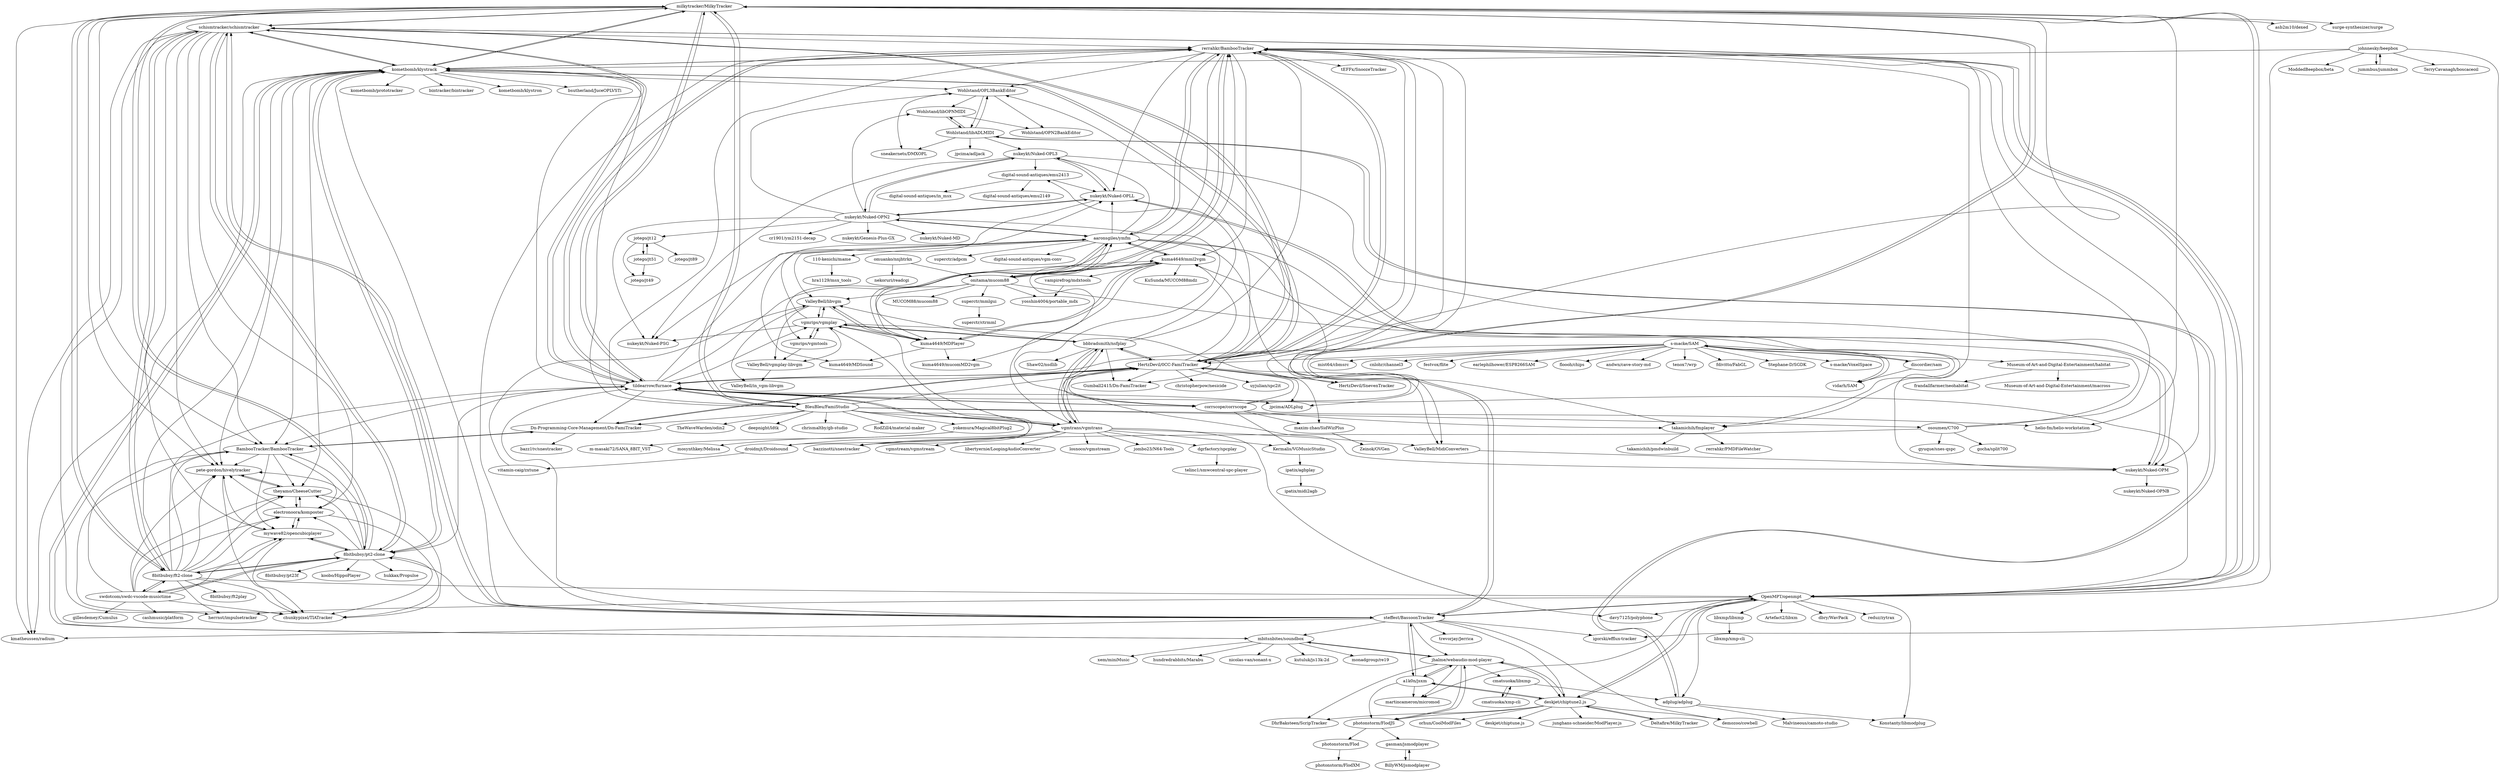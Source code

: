 digraph G {
"milkytracker/MilkyTracker" -> "schismtracker/schismtracker"
"milkytracker/MilkyTracker" -> "8bitbubsy/ft2-clone"
"milkytracker/MilkyTracker" -> "kometbomb/klystrack"
"milkytracker/MilkyTracker" -> "OpenMPT/openmpt"
"milkytracker/MilkyTracker" -> "8bitbubsy/pt2-clone"
"milkytracker/MilkyTracker" -> "tildearrow/furnace"
"milkytracker/MilkyTracker" -> "steffest/BassoonTracker"
"milkytracker/MilkyTracker" -> "BambooTracker/BambooTracker"
"milkytracker/MilkyTracker" -> "kmatheussen/radium" ["e"=1]
"milkytracker/MilkyTracker" -> "pete-gordon/hivelytracker"
"milkytracker/MilkyTracker" -> "asb2m10/dexed" ["e"=1]
"milkytracker/MilkyTracker" -> "BleuBleu/FamiStudio"
"milkytracker/MilkyTracker" -> "surge-synthesizer/surge" ["e"=1]
"milkytracker/MilkyTracker" -> "HertzDevil/0CC-FamiTracker"
"milkytracker/MilkyTracker" -> "helio-fm/helio-workstation" ["e"=1]
"8bitbubsy/ft2-clone" -> "8bitbubsy/pt2-clone"
"8bitbubsy/ft2-clone" -> "schismtracker/schismtracker"
"8bitbubsy/ft2-clone" -> "milkytracker/MilkyTracker"
"8bitbubsy/ft2-clone" -> "mywave82/opencubicplayer"
"8bitbubsy/ft2-clone" -> "electronoora/komposter"
"8bitbubsy/ft2-clone" -> "kometbomb/klystrack"
"8bitbubsy/ft2-clone" -> "BambooTracker/BambooTracker"
"8bitbubsy/ft2-clone" -> "tildearrow/furnace"
"8bitbubsy/ft2-clone" -> "OpenMPT/openmpt"
"8bitbubsy/ft2-clone" -> "swdotcom/swdc-vscode-musictime"
"8bitbubsy/ft2-clone" -> "pete-gordon/hivelytracker"
"8bitbubsy/ft2-clone" -> "theyamo/CheeseCutter"
"8bitbubsy/ft2-clone" -> "herrnst/impulsetracker"
"8bitbubsy/ft2-clone" -> "chunkypixel/TIATracker"
"8bitbubsy/ft2-clone" -> "8bitbubsy/ft2play"
"schismtracker/schismtracker" -> "milkytracker/MilkyTracker"
"schismtracker/schismtracker" -> "8bitbubsy/pt2-clone"
"schismtracker/schismtracker" -> "8bitbubsy/ft2-clone"
"schismtracker/schismtracker" -> "OpenMPT/openmpt"
"schismtracker/schismtracker" -> "kometbomb/klystrack"
"schismtracker/schismtracker" -> "BambooTracker/BambooTracker"
"schismtracker/schismtracker" -> "tildearrow/furnace"
"schismtracker/schismtracker" -> "HertzDevil/0CC-FamiTracker"
"schismtracker/schismtracker" -> "kmatheussen/radium" ["e"=1]
"schismtracker/schismtracker" -> "mywave82/opencubicplayer"
"schismtracker/schismtracker" -> "steffest/BassoonTracker"
"schismtracker/schismtracker" -> "rerrahkr/BambooTracker"
"schismtracker/schismtracker" -> "electronoora/komposter"
"schismtracker/schismtracker" -> "herrnst/impulsetracker"
"schismtracker/schismtracker" -> "pete-gordon/hivelytracker"
"tildearrow/furnace" -> "corrscope/corrscope"
"tildearrow/furnace" -> "rerrahkr/BambooTracker"
"tildearrow/furnace" -> "Dn-Programming-Core-Management/Dn-FamiTracker"
"tildearrow/furnace" -> "BambooTracker/BambooTracker"
"tildearrow/furnace" -> "aaronsgiles/ymfm"
"tildearrow/furnace" -> "milkytracker/MilkyTracker"
"tildearrow/furnace" -> "HertzDevil/0CC-FamiTracker"
"tildearrow/furnace" -> "vgmtrans/vgmtrans"
"tildearrow/furnace" -> "kometbomb/klystrack"
"tildearrow/furnace" -> "jpcima/ADLplug" ["e"=1]
"tildearrow/furnace" -> "schismtracker/schismtracker"
"tildearrow/furnace" -> "vgmrips/vgmplay"
"tildearrow/furnace" -> "BleuBleu/FamiStudio"
"tildearrow/furnace" -> "8bitbubsy/pt2-clone"
"tildearrow/furnace" -> "kuma4649/mml2vgm"
"BleuBleu/FamiStudio" -> "rerrahkr/BambooTracker"
"BleuBleu/FamiStudio" -> "tildearrow/furnace"
"BleuBleu/FamiStudio" -> "milkytracker/MilkyTracker"
"BleuBleu/FamiStudio" -> "RodZill4/material-maker" ["e"=1]
"BleuBleu/FamiStudio" -> "kometbomb/klystrack"
"BleuBleu/FamiStudio" -> "bazzinotti/snestracker"
"BleuBleu/FamiStudio" -> "osoumen/C700"
"BleuBleu/FamiStudio" -> "HertzDevil/0CC-FamiTracker"
"BleuBleu/FamiStudio" -> "helio-fm/helio-workstation" ["e"=1]
"BleuBleu/FamiStudio" -> "vgmtrans/vgmtrans"
"BleuBleu/FamiStudio" -> "Dn-Programming-Core-Management/Dn-FamiTracker"
"BleuBleu/FamiStudio" -> "TheWaveWarden/odin2" ["e"=1]
"BleuBleu/FamiStudio" -> "deepnight/ldtk" ["e"=1]
"BleuBleu/FamiStudio" -> "yokemura/Magical8bitPlug2"
"BleuBleu/FamiStudio" -> "chrismaltby/gb-studio" ["e"=1]
"s-macke/SAM" -> "vidarh/SAM"
"s-macke/SAM" -> "discordier/sam"
"s-macke/SAM" -> "earlephilhower/ESP8266SAM" ["e"=1]
"s-macke/SAM" -> "tildearrow/furnace"
"s-macke/SAM" -> "floooh/chips" ["e"=1]
"s-macke/SAM" -> "andwn/cave-story-md" ["e"=1]
"s-macke/SAM" -> "tenox7/wrp" ["e"=1]
"s-macke/SAM" -> "fdivitto/FabGL" ["e"=1]
"s-macke/SAM" -> "Museum-of-Art-and-Digital-Entertainment/habitat"
"s-macke/SAM" -> "Stephane-D/SGDK" ["e"=1]
"s-macke/SAM" -> "s-macke/VoxelSpace" ["e"=1]
"s-macke/SAM" -> "HertzDevil/0CC-FamiTracker"
"s-macke/SAM" -> "mist64/cbmsrc" ["e"=1]
"s-macke/SAM" -> "cnlohr/channel3" ["e"=1]
"s-macke/SAM" -> "festvox/flite" ["e"=1]
"vidarh/SAM" -> "s-macke/SAM"
"omuanko/nnjhtrkn" -> "nekoruri/readcgi"
"omuanko/nnjhtrkn" -> "onitama/mucom88"
"electronoora/komposter" -> "mywave82/opencubicplayer"
"electronoora/komposter" -> "theyamo/CheeseCutter"
"electronoora/komposter" -> "chunkypixel/TIATracker"
"electronoora/komposter" -> "pete-gordon/hivelytracker"
"mywave82/opencubicplayer" -> "electronoora/komposter"
"mywave82/opencubicplayer" -> "pete-gordon/hivelytracker"
"mywave82/opencubicplayer" -> "chunkypixel/TIATracker"
"mywave82/opencubicplayer" -> "8bitbubsy/pt2-clone"
"Wohlstand/libOPNMIDI" -> "Wohlstand/OPN2BankEditor"
"Wohlstand/libOPNMIDI" -> "Wohlstand/libADLMIDI"
"vgmtrans/vgmtrans" -> "Kermalis/VGMusicStudio"
"vgmtrans/vgmtrans" -> "jombo23/N64-Tools" ["e"=1]
"vgmtrans/vgmtrans" -> "losnoco/vgmstream" ["e"=1]
"vgmtrans/vgmtrans" -> "ValleyBell/MidiConverters"
"vgmtrans/vgmtrans" -> "bbbradsmith/nsfplay"
"vgmtrans/vgmtrans" -> "vgmrips/vgmplay"
"vgmtrans/vgmtrans" -> "tildearrow/furnace"
"vgmtrans/vgmtrans" -> "dgrfactory/spcplay"
"vgmtrans/vgmtrans" -> "vgmstream/vgmstream" ["e"=1]
"vgmtrans/vgmtrans" -> "davy7125/polyphone" ["e"=1]
"vgmtrans/vgmtrans" -> "rerrahkr/BambooTracker"
"vgmtrans/vgmtrans" -> "droidmjt/Droidsound"
"vgmtrans/vgmtrans" -> "HertzDevil/0CC-FamiTracker"
"vgmtrans/vgmtrans" -> "bazzinotti/snestracker"
"vgmtrans/vgmtrans" -> "libertyernie/LoopingAudioConverter" ["e"=1]
"cmatsuoka/libxmp" -> "cmatsuoka/xmp-cli"
"cmatsuoka/libxmp" -> "adplug/adplug"
"swdotcom/swdc-vscode-musictime" -> "electronoora/komposter"
"swdotcom/swdc-vscode-musictime" -> "mywave82/opencubicplayer"
"swdotcom/swdc-vscode-musictime" -> "8bitbubsy/pt2-clone"
"swdotcom/swdc-vscode-musictime" -> "gillesdemey/Cumulus" ["e"=1]
"swdotcom/swdc-vscode-musictime" -> "cashmusic/platform" ["e"=1]
"swdotcom/swdc-vscode-musictime" -> "chunkypixel/TIATracker"
"swdotcom/swdc-vscode-musictime" -> "8bitbubsy/ft2-clone"
"swdotcom/swdc-vscode-musictime" -> "pete-gordon/hivelytracker"
"swdotcom/swdc-vscode-musictime" -> "theyamo/CheeseCutter"
"swdotcom/swdc-vscode-musictime" -> "BambooTracker/BambooTracker"
"jhalme/webaudio-mod-player" -> "a1k0n/jsxm"
"jhalme/webaudio-mod-player" -> "deskjet/chiptune2.js"
"jhalme/webaudio-mod-player" -> "photonstorm/FlodJS"
"jhalme/webaudio-mod-player" -> "cmatsuoka/libxmp"
"jhalme/webaudio-mod-player" -> "DhrBaksteen/ScripTracker"
"jhalme/webaudio-mod-player" -> "martincameron/micromod"
"jhalme/webaudio-mod-player" -> "mbitsnbites/soundbox"
"droidmjt/Droidsound" -> "vitamin-caig/zxtune"
"droidmjt/Droidsound" -> "vgmrips/vgmplay"
"osoumen/C700" -> "gocha/split700"
"osoumen/C700" -> "bazzinotti/snestracker"
"osoumen/C700" -> "gyuque/snes-qspc"
"osoumen/C700" -> "kuma4649/mml2vgm"
"osoumen/C700" -> "rerrahkr/BambooTracker"
"steffest/BassoonTracker" -> "a1k0n/jsxm"
"steffest/BassoonTracker" -> "milkytracker/MilkyTracker"
"steffest/BassoonTracker" -> "jhalme/webaudio-mod-player"
"steffest/BassoonTracker" -> "kometbomb/klystrack"
"steffest/BassoonTracker" -> "schismtracker/schismtracker"
"steffest/BassoonTracker" -> "igorski/efflux-tracker"
"steffest/BassoonTracker" -> "OpenMPT/openmpt"
"steffest/BassoonTracker" -> "mbitsnbites/soundbox"
"steffest/BassoonTracker" -> "deskjet/chiptune2.js"
"steffest/BassoonTracker" -> "demozoo/cowbell"
"steffest/BassoonTracker" -> "tildearrow/furnace"
"steffest/BassoonTracker" -> "kmatheussen/radium" ["e"=1]
"steffest/BassoonTracker" -> "8bitbubsy/pt2-clone"
"steffest/BassoonTracker" -> "rerrahkr/BambooTracker"
"steffest/BassoonTracker" -> "trevorjay/Jerrica"
"bbbradsmith/nsfplay" -> "vgmrips/vgmplay"
"bbbradsmith/nsfplay" -> "digital-sound-antiques/emu2413"
"bbbradsmith/nsfplay" -> "ValleyBell/libvgm"
"bbbradsmith/nsfplay" -> "Shaw02/nsdlib"
"bbbradsmith/nsfplay" -> "rerrahkr/BambooTracker"
"bbbradsmith/nsfplay" -> "HertzDevil/0CC-FamiTracker"
"bbbradsmith/nsfplay" -> "corrscope/corrscope"
"bbbradsmith/nsfplay" -> "Gumball2415/Dn-FamiTracker"
"bbbradsmith/nsfplay" -> "vgmtrans/vgmtrans"
"digital-sound-antiques/emu2413" -> "nukeykt/Nuked-OPLL"
"digital-sound-antiques/emu2413" -> "digital-sound-antiques/emu2149"
"digital-sound-antiques/emu2413" -> "digital-sound-antiques/in_msx"
"theyamo/CheeseCutter" -> "pete-gordon/hivelytracker"
"theyamo/CheeseCutter" -> "chunkypixel/TIATracker"
"theyamo/CheeseCutter" -> "electronoora/komposter"
"photonstorm/FlodJS" -> "photonstorm/Flod"
"photonstorm/FlodJS" -> "jhalme/webaudio-mod-player"
"photonstorm/FlodJS" -> "gasman/jsmodplayer"
"BambooTracker/BambooTracker" -> "pete-gordon/hivelytracker"
"BambooTracker/BambooTracker" -> "theyamo/CheeseCutter"
"BambooTracker/BambooTracker" -> "chunkypixel/TIATracker"
"BambooTracker/BambooTracker" -> "Dn-Programming-Core-Management/Dn-FamiTracker"
"BambooTracker/BambooTracker" -> "electronoora/komposter"
"BambooTracker/BambooTracker" -> "mywave82/opencubicplayer"
"kuma4649/mml2vgm" -> "kuma4649/MDPlayer"
"kuma4649/mml2vgm" -> "vampirefrog/mdxtools"
"kuma4649/mml2vgm" -> "aaronsgiles/ymfm"
"kuma4649/mml2vgm" -> "kuma4649/mucomMD2vgm"
"kuma4649/mml2vgm" -> "onitama/mucom88"
"kuma4649/mml2vgm" -> "KuSunda/MUCOM88mdz"
"libxmp/libxmp" -> "libxmp/xmp-cli"
"yokemura/Magical8bitPlug2" -> "m-masaki72/SANA_8BIT_VST"
"yokemura/Magical8bitPlug2" -> "mosynthkey/Melissa"
"corrscope/corrscope" -> "tildearrow/furnace"
"corrscope/corrscope" -> "maxim-zhao/SidWizPlus"
"corrscope/corrscope" -> "bbbradsmith/nsfplay"
"corrscope/corrscope" -> "Kermalis/VGMusicStudio"
"corrscope/corrscope" -> "rerrahkr/BambooTracker"
"corrscope/corrscope" -> "takamichih/fmplayer"
"corrscope/corrscope" -> "HertzDevil/0CC-FamiTracker"
"vgmrips/vgmtools" -> "ValleyBell/vgmplay-libvgm"
"vgmrips/vgmtools" -> "vgmrips/vgmplay"
"Museum-of-Art-and-Digital-Entertainment/habitat" -> "Museum-of-Art-and-Digital-Entertainment/macross"
"Museum-of-Art-and-Digital-Entertainment/habitat" -> "frandallfarmer/neohabitat"
"discordier/sam" -> "s-macke/SAM"
"discordier/sam" -> "vidarh/SAM"
"kometbomb/klystrack" -> "rerrahkr/BambooTracker"
"kometbomb/klystrack" -> "kometbomb/prototracker"
"kometbomb/klystrack" -> "bintracker/bintracker"
"kometbomb/klystrack" -> "theyamo/CheeseCutter"
"kometbomb/klystrack" -> "pete-gordon/hivelytracker"
"kometbomb/klystrack" -> "kometbomb/klystron"
"kometbomb/klystrack" -> "milkytracker/MilkyTracker"
"kometbomb/klystrack" -> "schismtracker/schismtracker"
"kometbomb/klystrack" -> "kmatheussen/radium" ["e"=1]
"kometbomb/klystrack" -> "HertzDevil/0CC-FamiTracker"
"kometbomb/klystrack" -> "Wohlstand/OPL3BankEditor"
"kometbomb/klystrack" -> "BambooTracker/BambooTracker"
"kometbomb/klystrack" -> "8bitbubsy/pt2-clone"
"kometbomb/klystrack" -> "mbitsnbites/soundbox"
"kometbomb/klystrack" -> "bsutherland/JuceOPLVSTi" ["e"=1]
"maxim-zhao/SidWizPlus" -> "Zeinok/OVGen"
"rerrahkr/BambooTracker" -> "takamichih/fmplayer"
"rerrahkr/BambooTracker" -> "jpcima/ADLplug" ["e"=1]
"rerrahkr/BambooTracker" -> "HertzDevil/0CC-FamiTracker"
"rerrahkr/BambooTracker" -> "aaronsgiles/ymfm"
"rerrahkr/BambooTracker" -> "kuma4649/mml2vgm"
"rerrahkr/BambooTracker" -> "kometbomb/klystrack"
"rerrahkr/BambooTracker" -> "nukeykt/Nuked-OPM"
"rerrahkr/BambooTracker" -> "vgmrips/vgmtools"
"rerrahkr/BambooTracker" -> "Gumball2415/Dn-FamiTracker"
"rerrahkr/BambooTracker" -> "tildearrow/furnace"
"rerrahkr/BambooTracker" -> "Wohlstand/OPL3BankEditor"
"rerrahkr/BambooTracker" -> "HertzDevil/SnevenTracker"
"rerrahkr/BambooTracker" -> "onitama/mucom88"
"rerrahkr/BambooTracker" -> "tEFFx/SnoozeTracker"
"rerrahkr/BambooTracker" -> "nukeykt/Nuked-OPLL"
"vgmrips/vgmplay" -> "ValleyBell/libvgm"
"vgmrips/vgmplay" -> "vgmrips/vgmtools"
"vgmrips/vgmplay" -> "kuma4649/MDPlayer"
"vgmrips/vgmplay" -> "ValleyBell/vgmplay-libvgm"
"vgmrips/vgmplay" -> "bbbradsmith/nsfplay"
"vgmrips/vgmplay" -> "ValleyBell/MidiConverters"
"vgmrips/vgmplay" -> "nukeykt/Nuked-OPLL"
"vgmrips/vgmplay" -> "nukeykt/Nuked-PSG"
"Dn-Programming-Core-Management/Dn-FamiTracker" -> "HertzDevil/0CC-FamiTracker"
"Dn-Programming-Core-Management/Dn-FamiTracker" -> "BambooTracker/BambooTracker"
"Dn-Programming-Core-Management/Dn-FamiTracker" -> "bazz1tv/snestracker"
"deskjet/chiptune2.js" -> "jhalme/webaudio-mod-player"
"deskjet/chiptune2.js" -> "OpenMPT/openmpt"
"deskjet/chiptune2.js" -> "DhrBaksteen/ScripTracker"
"deskjet/chiptune2.js" -> "a1k0n/jsxm"
"deskjet/chiptune2.js" -> "demozoo/cowbell"
"deskjet/chiptune2.js" -> "deskjet/chiptune.js"
"deskjet/chiptune2.js" -> "photonstorm/FlodJS"
"deskjet/chiptune2.js" -> "junghans-schneider/ModPlayer.js"
"deskjet/chiptune2.js" -> "Deltafire/MilkyTracker"
"deskjet/chiptune2.js" -> "orhun/CoolModFiles"
"johnnesky/beepbox" -> "jummbus/jummbox"
"johnnesky/beepbox" -> "TerryCavanagh/boscaceoil" ["e"=1]
"johnnesky/beepbox" -> "OpenMPT/openmpt"
"johnnesky/beepbox" -> "igorski/efflux-tracker"
"johnnesky/beepbox" -> "kometbomb/klystrack"
"johnnesky/beepbox" -> "ModdedBeepbox/beta"
"vitamin-caig/zxtune" -> "ValleyBell/libvgm"
"jummbus/jummbox" -> "johnnesky/beepbox"
"Deltafire/MilkyTracker" -> "deskjet/chiptune2.js"
"Wohlstand/OPL3BankEditor" -> "Wohlstand/OPN2BankEditor"
"Wohlstand/OPL3BankEditor" -> "Wohlstand/libADLMIDI"
"Wohlstand/OPL3BankEditor" -> "sneakernets/DMXOPL"
"Wohlstand/OPL3BankEditor" -> "Wohlstand/libOPNMIDI"
"aaronsgiles/ymfm" -> "nukeykt/Nuked-OPM"
"aaronsgiles/ymfm" -> "kuma4649/mml2vgm"
"aaronsgiles/ymfm" -> "kuma4649/MDPlayer"
"aaronsgiles/ymfm" -> "110-kenichi/mame"
"aaronsgiles/ymfm" -> "ValleyBell/libvgm"
"aaronsgiles/ymfm" -> "kuma4649/MDSound"
"aaronsgiles/ymfm" -> "nukeykt/Nuked-OPL3"
"aaronsgiles/ymfm" -> "ValleyBell/MidiConverters"
"aaronsgiles/ymfm" -> "nukeykt/Nuked-OPLL"
"aaronsgiles/ymfm" -> "nukeykt/Nuked-OPN2"
"aaronsgiles/ymfm" -> "rerrahkr/BambooTracker"
"aaronsgiles/ymfm" -> "superctr/adpcm"
"aaronsgiles/ymfm" -> "onitama/mucom88"
"aaronsgiles/ymfm" -> "takamichih/fmplayer"
"aaronsgiles/ymfm" -> "digital-sound-antiques/vgm-conv"
"mbitsnbites/soundbox" -> "hundredrabbits/Marabu" ["e"=1]
"mbitsnbites/soundbox" -> "nicolas-van/sonant-x" ["e"=1]
"mbitsnbites/soundbox" -> "kometbomb/klystrack"
"mbitsnbites/soundbox" -> "kutuluk/js13k-2d" ["e"=1]
"mbitsnbites/soundbox" -> "monadgroup/re19" ["e"=1]
"mbitsnbites/soundbox" -> "xem/miniMusic" ["e"=1]
"mbitsnbites/soundbox" -> "jhalme/webaudio-mod-player"
"HertzDevil/0CC-FamiTracker" -> "Dn-Programming-Core-Management/Dn-FamiTracker"
"HertzDevil/0CC-FamiTracker" -> "rerrahkr/BambooTracker"
"HertzDevil/0CC-FamiTracker" -> "HertzDevil/SnevenTracker"
"HertzDevil/0CC-FamiTracker" -> "kuma4649/mml2vgm"
"HertzDevil/0CC-FamiTracker" -> "kometbomb/klystrack"
"HertzDevil/0CC-FamiTracker" -> "bbbradsmith/nsfplay"
"HertzDevil/0CC-FamiTracker" -> "Gumball2415/Dn-FamiTracker"
"HertzDevil/0CC-FamiTracker" -> "tildearrow/furnace"
"HertzDevil/0CC-FamiTracker" -> "maxim-zhao/SidWizPlus"
"HertzDevil/0CC-FamiTracker" -> "christopherpow/nesicide" ["e"=1]
"HertzDevil/0CC-FamiTracker" -> "vgmtrans/vgmtrans"
"HertzDevil/0CC-FamiTracker" -> "uyjulian/spc2it"
"HertzDevil/0CC-FamiTracker" -> "jpcima/ADLplug" ["e"=1]
"HertzDevil/0CC-FamiTracker" -> "Wohlstand/OPL3BankEditor"
"HertzDevil/0CC-FamiTracker" -> "schismtracker/schismtracker"
"nukeykt/Nuked-OPM" -> "nukeykt/Nuked-OPLL"
"nukeykt/Nuked-OPM" -> "nukeykt/Nuked-OPNB"
"OpenMPT/openmpt" -> "Konstanty/libmodplug"
"OpenMPT/openmpt" -> "schismtracker/schismtracker"
"OpenMPT/openmpt" -> "deskjet/chiptune2.js"
"OpenMPT/openmpt" -> "milkytracker/MilkyTracker"
"OpenMPT/openmpt" -> "herrnst/impulsetracker"
"OpenMPT/openmpt" -> "rerrahkr/BambooTracker"
"OpenMPT/openmpt" -> "Artefact2/libxm"
"OpenMPT/openmpt" -> "libxmp/libxmp"
"OpenMPT/openmpt" -> "adplug/adplug"
"OpenMPT/openmpt" -> "tildearrow/furnace"
"OpenMPT/openmpt" -> "dbry/WavPack" ["e"=1]
"OpenMPT/openmpt" -> "reduz/zytrax"
"OpenMPT/openmpt" -> "davy7125/polyphone" ["e"=1]
"OpenMPT/openmpt" -> "steffest/BassoonTracker"
"OpenMPT/openmpt" -> "martincameron/micromod"
"pete-gordon/hivelytracker" -> "chunkypixel/TIATracker"
"pete-gordon/hivelytracker" -> "theyamo/CheeseCutter"
"ipatix/agbplay" -> "ipatix/midi2agb"
"jotego/jt12" -> "jotego/jt51"
"jotego/jt12" -> "jotego/jt49"
"jotego/jt12" -> "jotego/jt89"
"a1k0n/jsxm" -> "jhalme/webaudio-mod-player"
"a1k0n/jsxm" -> "deskjet/chiptune2.js"
"a1k0n/jsxm" -> "steffest/BassoonTracker"
"a1k0n/jsxm" -> "martincameron/micromod"
"a1k0n/jsxm" -> "photonstorm/FlodJS"
"takamichih/fmplayer" -> "takamichih/pmdwinbuild"
"takamichih/fmplayer" -> "rerrahkr/PMDFileWatcher"
"BillyWM/jsmodplayer" -> "gasman/jsmodplayer"
"gasman/jsmodplayer" -> "BillyWM/jsmodplayer"
"110-kenichi/mame" -> "hra1129/msx_tools"
"Kermalis/VGMusicStudio" -> "ipatix/agbplay"
"jotego/jt51" -> "jotego/jt12"
"jotego/jt51" -> "jotego/jt49"
"onitama/mucom88" -> "kuma4649/mml2vgm"
"onitama/mucom88" -> "kuma4649/MDPlayer"
"onitama/mucom88" -> "aaronsgiles/ymfm"
"onitama/mucom88" -> "yosshin4004/portable_mdx"
"onitama/mucom88" -> "superctr/mmlgui"
"onitama/mucom88" -> "MUCOM88/mucom88"
"onitama/mucom88" -> "ValleyBell/libvgm"
"onitama/mucom88" -> "takamichih/fmplayer"
"onitama/mucom88" -> "rerrahkr/BambooTracker"
"8bitbubsy/pt2-clone" -> "8bitbubsy/ft2-clone"
"8bitbubsy/pt2-clone" -> "electronoora/komposter"
"8bitbubsy/pt2-clone" -> "mywave82/opencubicplayer"
"8bitbubsy/pt2-clone" -> "schismtracker/schismtracker"
"8bitbubsy/pt2-clone" -> "8bitbubsy/pt23f"
"8bitbubsy/pt2-clone" -> "theyamo/CheeseCutter"
"8bitbubsy/pt2-clone" -> "kometbomb/klystrack"
"8bitbubsy/pt2-clone" -> "milkytracker/MilkyTracker"
"8bitbubsy/pt2-clone" -> "BambooTracker/BambooTracker"
"8bitbubsy/pt2-clone" -> "koobo/HippoPlayer" ["e"=1]
"8bitbubsy/pt2-clone" -> "chunkypixel/TIATracker"
"8bitbubsy/pt2-clone" -> "swdotcom/swdc-vscode-musictime"
"8bitbubsy/pt2-clone" -> "hukkax/Propulse"
"8bitbubsy/pt2-clone" -> "pete-gordon/hivelytracker"
"nukeykt/Nuked-OPN2" -> "nukeykt/Nuked-OPLL"
"nukeykt/Nuked-OPN2" -> "nukeykt/Nuked-OPM"
"nukeykt/Nuked-OPN2" -> "nukeykt/Nuked-PSG"
"nukeykt/Nuked-OPN2" -> "nukeykt/Nuked-OPL3"
"nukeykt/Nuked-OPN2" -> "Wohlstand/libOPNMIDI"
"nukeykt/Nuked-OPN2" -> "jotego/jt12"
"nukeykt/Nuked-OPN2" -> "aaronsgiles/ymfm"
"nukeykt/Nuked-OPN2" -> "cr1901/ym2151-decap"
"nukeykt/Nuked-OPN2" -> "Wohlstand/OPL3BankEditor"
"nukeykt/Nuked-OPN2" -> "nukeykt/Genesis-Plus-GX"
"nukeykt/Nuked-OPN2" -> "nukeykt/Nuked-MD"
"Wohlstand/libADLMIDI" -> "Wohlstand/libOPNMIDI"
"Wohlstand/libADLMIDI" -> "Wohlstand/OPL3BankEditor"
"Wohlstand/libADLMIDI" -> "sneakernets/DMXOPL"
"Wohlstand/libADLMIDI" -> "adplug/adplug"
"Wohlstand/libADLMIDI" -> "nukeykt/Nuked-OPL3"
"Wohlstand/libADLMIDI" -> "jpcima/adljack"
"ValleyBell/MidiConverters" -> "nukeykt/Nuked-OPM"
"adplug/adplug" -> "Malvineous/camoto-studio"
"adplug/adplug" -> "Wohlstand/libADLMIDI"
"adplug/adplug" -> "Konstanty/libmodplug"
"cmatsuoka/xmp-cli" -> "cmatsuoka/libxmp"
"dgrfactory/spcplay" -> "telinc1/smwcentral-spc-player"
"photonstorm/Flod" -> "photonstorm/FlodXM"
"nukeykt/Nuked-OPL3" -> "nukeykt/Nuked-OPM"
"nukeykt/Nuked-OPL3" -> "nukeykt/Nuked-OPLL"
"nukeykt/Nuked-OPL3" -> "nukeykt/Nuked-PSG"
"nukeykt/Nuked-OPL3" -> "nukeykt/Nuked-OPN2"
"nukeykt/Nuked-OPL3" -> "digital-sound-antiques/emu2413"
"ValleyBell/libvgm" -> "vgmrips/vgmplay"
"ValleyBell/libvgm" -> "ValleyBell/vgmplay-libvgm"
"ValleyBell/libvgm" -> "kuma4649/MDPlayer"
"ValleyBell/libvgm" -> "ValleyBell/in_vgm-libvgm"
"vampirefrog/mdxtools" -> "yosshin4004/portable_mdx"
"superctr/mmlgui" -> "superctr/ctrmml"
"kuma4649/MDPlayer" -> "kuma4649/mml2vgm"
"kuma4649/MDPlayer" -> "kuma4649/MDSound"
"kuma4649/MDPlayer" -> "kuma4649/mucomMD2vgm"
"kuma4649/MDPlayer" -> "ValleyBell/libvgm"
"kuma4649/MDPlayer" -> "aaronsgiles/ymfm"
"nukeykt/Nuked-OPLL" -> "nukeykt/Nuked-OPM"
"nukeykt/Nuked-OPLL" -> "nukeykt/Nuked-PSG"
"nukeykt/Nuked-OPLL" -> "nukeykt/Nuked-OPN2"
"nukeykt/Nuked-OPLL" -> "nukeykt/Nuked-OPL3"
"ValleyBell/vgmplay-libvgm" -> "ValleyBell/in_vgm-libvgm"
"milkytracker/MilkyTracker" ["l"="0.71,37.691"]
"schismtracker/schismtracker" ["l"="0.698,37.676"]
"8bitbubsy/ft2-clone" ["l"="0.672,37.675"]
"kometbomb/klystrack" ["l"="0.718,37.672"]
"OpenMPT/openmpt" ["l"="0.675,37.721"]
"8bitbubsy/pt2-clone" ["l"="0.686,37.66"]
"tildearrow/furnace" ["l"="0.745,37.666"]
"steffest/BassoonTracker" ["l"="0.683,37.707"]
"BambooTracker/BambooTracker" ["l"="0.699,37.653"]
"kmatheussen/radium" ["l"="1.67,37.69"]
"pete-gordon/hivelytracker" ["l"="0.674,37.662"]
"asb2m10/dexed" ["l"="1.628,37.755"]
"BleuBleu/FamiStudio" ["l"="0.755,37.694"]
"surge-synthesizer/surge" ["l"="1.643,37.74"]
"HertzDevil/0CC-FamiTracker" ["l"="0.761,37.656"]
"helio-fm/helio-workstation" ["l"="1.663,37.711"]
"mywave82/opencubicplayer" ["l"="0.668,37.641"]
"electronoora/komposter" ["l"="0.668,37.652"]
"swdotcom/swdc-vscode-musictime" ["l"="0.647,37.652"]
"theyamo/CheeseCutter" ["l"="0.682,37.646"]
"herrnst/impulsetracker" ["l"="0.66,37.694"]
"chunkypixel/TIATracker" ["l"="0.663,37.658"]
"8bitbubsy/ft2play" ["l"="0.638,37.674"]
"rerrahkr/BambooTracker" ["l"="0.781,37.678"]
"corrscope/corrscope" ["l"="0.774,37.637"]
"Dn-Programming-Core-Management/Dn-FamiTracker" ["l"="0.734,37.645"]
"aaronsgiles/ymfm" ["l"="0.837,37.685"]
"vgmtrans/vgmtrans" ["l"="0.794,37.64"]
"jpcima/ADLplug" ["l"="1.745,37.693"]
"vgmrips/vgmplay" ["l"="0.836,37.646"]
"kuma4649/mml2vgm" ["l"="0.81,37.689"]
"RodZill4/material-maker" ["l"="-23.882,32.492"]
"bazzinotti/snestracker" ["l"="0.789,37.692"]
"osoumen/C700" ["l"="0.781,37.718"]
"TheWaveWarden/odin2" ["l"="1.721,37.726"]
"deepnight/ldtk" ["l"="-28.647,32.708"]
"yokemura/Magical8bitPlug2" ["l"="0.793,37.779"]
"chrismaltby/gb-studio" ["l"="-43.623,17.497"]
"s-macke/SAM" ["l"="0.727,37.568"]
"vidarh/SAM" ["l"="0.707,37.546"]
"discordier/sam" ["l"="0.731,37.537"]
"earlephilhower/ESP8266SAM" ["l"="-35.407,39.753"]
"floooh/chips" ["l"="-41.586,15.15"]
"andwn/cave-story-md" ["l"="-44.335,16.65"]
"tenox7/wrp" ["l"="-42.743,14.65"]
"fdivitto/FabGL" ["l"="-37.597,41.418"]
"Museum-of-Art-and-Digital-Entertainment/habitat" ["l"="0.707,37.497"]
"Stephane-D/SGDK" ["l"="-44.283,16.637"]
"s-macke/VoxelSpace" ["l"="-12.698,26.014"]
"mist64/cbmsrc" ["l"="-42.552,15.518"]
"cnlohr/channel3" ["l"="-35.337,39.936"]
"festvox/flite" ["l"="0.598,40.084"]
"omuanko/nnjhtrkn" ["l"="0.905,37.759"]
"nekoruri/readcgi" ["l"="0.94,37.784"]
"onitama/mucom88" ["l"="0.838,37.701"]
"Wohlstand/libOPNMIDI" ["l"="0.834,37.73"]
"Wohlstand/OPN2BankEditor" ["l"="0.817,37.728"]
"Wohlstand/libADLMIDI" ["l"="0.805,37.74"]
"Kermalis/VGMusicStudio" ["l"="0.799,37.597"]
"jombo23/N64-Tools" ["l"="-44.231,16.397"]
"losnoco/vgmstream" ["l"="-42.542,17.307"]
"ValleyBell/MidiConverters" ["l"="0.838,37.66"]
"bbbradsmith/nsfplay" ["l"="0.811,37.646"]
"dgrfactory/spcplay" ["l"="0.828,37.596"]
"vgmstream/vgmstream" ["l"="-42.567,17.316"]
"davy7125/polyphone" ["l"="1.753,37.635"]
"droidmjt/Droidsound" ["l"="0.85,37.615"]
"libertyernie/LoopingAudioConverter" ["l"="-46.035,16.143"]
"cmatsuoka/libxmp" ["l"="0.718,37.796"]
"cmatsuoka/xmp-cli" ["l"="0.722,37.817"]
"adplug/adplug" ["l"="0.747,37.761"]
"gillesdemey/Cumulus" ["l"="10.084,-33.494"]
"cashmusic/platform" ["l"="10.07,-33.458"]
"jhalme/webaudio-mod-player" ["l"="0.679,37.768"]
"a1k0n/jsxm" ["l"="0.664,37.753"]
"deskjet/chiptune2.js" ["l"="0.643,37.765"]
"photonstorm/FlodJS" ["l"="0.662,37.797"]
"DhrBaksteen/ScripTracker" ["l"="0.651,37.784"]
"martincameron/micromod" ["l"="0.687,37.751"]
"mbitsnbites/soundbox" ["l"="0.706,37.73"]
"vitamin-caig/zxtune" ["l"="0.884,37.616"]
"gocha/split700" ["l"="0.783,37.748"]
"gyuque/snes-qspc" ["l"="0.771,37.739"]
"igorski/efflux-tracker" ["l"="0.631,37.708"]
"demozoo/cowbell" ["l"="0.648,37.736"]
"trevorjay/Jerrica" ["l"="0.608,37.671"]
"digital-sound-antiques/emu2413" ["l"="0.878,37.658"]
"ValleyBell/libvgm" ["l"="0.856,37.653"]
"Shaw02/nsdlib" ["l"="0.819,37.619"]
"Gumball2415/Dn-FamiTracker" ["l"="0.785,37.655"]
"nukeykt/Nuked-OPLL" ["l"="0.856,37.675"]
"digital-sound-antiques/emu2149" ["l"="0.912,37.653"]
"digital-sound-antiques/in_msx" ["l"="0.905,37.641"]
"photonstorm/Flod" ["l"="0.64,37.827"]
"gasman/jsmodplayer" ["l"="0.664,37.836"]
"kuma4649/MDPlayer" ["l"="0.841,37.673"]
"vampirefrog/mdxtools" ["l"="0.838,37.716"]
"kuma4649/mucomMD2vgm" ["l"="0.826,37.691"]
"KuSunda/MUCOM88mdz" ["l"="0.818,37.705"]
"libxmp/libxmp" ["l"="0.601,37.728"]
"libxmp/xmp-cli" ["l"="0.571,37.732"]
"m-masaki72/SANA_8BIT_VST" ["l"="0.821,37.804"]
"mosynthkey/Melissa" ["l"="0.797,37.816"]
"maxim-zhao/SidWizPlus" ["l"="0.769,37.61"]
"takamichih/fmplayer" ["l"="0.81,37.673"]
"vgmrips/vgmtools" ["l"="0.832,37.634"]
"ValleyBell/vgmplay-libvgm" ["l"="0.861,37.634"]
"Museum-of-Art-and-Digital-Entertainment/macross" ["l"="0.68,37.473"]
"frandallfarmer/neohabitat" ["l"="0.718,37.464"]
"kometbomb/prototracker" ["l"="0.686,37.618"]
"bintracker/bintracker" ["l"="0.71,37.617"]
"kometbomb/klystron" ["l"="0.716,37.637"]
"Wohlstand/OPL3BankEditor" ["l"="0.802,37.71"]
"bsutherland/JuceOPLVSTi" ["l"="1.804,37.74"]
"Zeinok/OVGen" ["l"="0.773,37.583"]
"nukeykt/Nuked-OPM" ["l"="0.852,37.684"]
"HertzDevil/SnevenTracker" ["l"="0.777,37.665"]
"tEFFx/SnoozeTracker" ["l"="0.782,37.704"]
"nukeykt/Nuked-PSG" ["l"="0.87,37.671"]
"bazz1tv/snestracker" ["l"="0.734,37.613"]
"deskjet/chiptune.js" ["l"="0.63,37.791"]
"junghans-schneider/ModPlayer.js" ["l"="0.626,37.777"]
"Deltafire/MilkyTracker" ["l"="0.601,37.779"]
"orhun/CoolModFiles" ["l"="0.608,37.801"]
"johnnesky/beepbox" ["l"="0.611,37.694"]
"jummbus/jummbox" ["l"="0.577,37.687"]
"TerryCavanagh/boscaceoil" ["l"="-28.863,31.496"]
"ModdedBeepbox/beta" ["l"="0.58,37.703"]
"sneakernets/DMXOPL" ["l"="0.823,37.745"]
"110-kenichi/mame" ["l"="0.902,37.674"]
"kuma4649/MDSound" ["l"="0.868,37.681"]
"nukeykt/Nuked-OPL3" ["l"="0.858,37.694"]
"nukeykt/Nuked-OPN2" ["l"="0.876,37.698"]
"superctr/adpcm" ["l"="0.874,37.713"]
"digital-sound-antiques/vgm-conv" ["l"="0.888,37.686"]
"hundredrabbits/Marabu" ["l"="3.062,36.89"]
"nicolas-van/sonant-x" ["l"="-13.272,24.514"]
"kutuluk/js13k-2d" ["l"="-13.209,24.401"]
"monadgroup/re19" ["l"="-18.39,-32.163"]
"xem/miniMusic" ["l"="-13.256,24.334"]
"christopherpow/nesicide" ["l"="-15.231,26.992"]
"uyjulian/spc2it" ["l"="0.797,37.662"]
"nukeykt/Nuked-OPNB" ["l"="0.882,37.675"]
"Konstanty/libmodplug" ["l"="0.715,37.757"]
"Artefact2/libxm" ["l"="0.631,37.727"]
"dbry/WavPack" ["l"="-26.662,13.746"]
"reduz/zytrax" ["l"="0.609,37.747"]
"ipatix/agbplay" ["l"="0.821,37.559"]
"ipatix/midi2agb" ["l"="0.834,37.539"]
"jotego/jt12" ["l"="0.956,37.705"]
"jotego/jt51" ["l"="0.983,37.707"]
"jotego/jt49" ["l"="0.985,37.693"]
"jotego/jt89" ["l"="0.976,37.722"]
"takamichih/pmdwinbuild" ["l"="0.821,37.661"]
"rerrahkr/PMDFileWatcher" ["l"="0.825,37.67"]
"BillyWM/jsmodplayer" ["l"="0.663,37.855"]
"hra1129/msx_tools" ["l"="0.932,37.67"]
"yosshin4004/portable_mdx" ["l"="0.854,37.727"]
"superctr/mmlgui" ["l"="0.88,37.728"]
"MUCOM88/mucom88" ["l"="0.858,37.716"]
"8bitbubsy/pt23f" ["l"="0.656,37.621"]
"koobo/HippoPlayer" ["l"="-41.704,15.879"]
"hukkax/Propulse" ["l"="0.64,37.631"]
"cr1901/ym2151-decap" ["l"="0.917,37.706"]
"nukeykt/Genesis-Plus-GX" ["l"="0.905,37.697"]
"nukeykt/Nuked-MD" ["l"="0.9,37.711"]
"jpcima/adljack" ["l"="0.825,37.765"]
"Malvineous/camoto-studio" ["l"="0.755,37.786"]
"telinc1/smwcentral-spc-player" ["l"="0.844,37.58"]
"photonstorm/FlodXM" ["l"="0.627,37.844"]
"ValleyBell/in_vgm-libvgm" ["l"="0.88,37.637"]
"superctr/ctrmml" ["l"="0.905,37.735"]
}